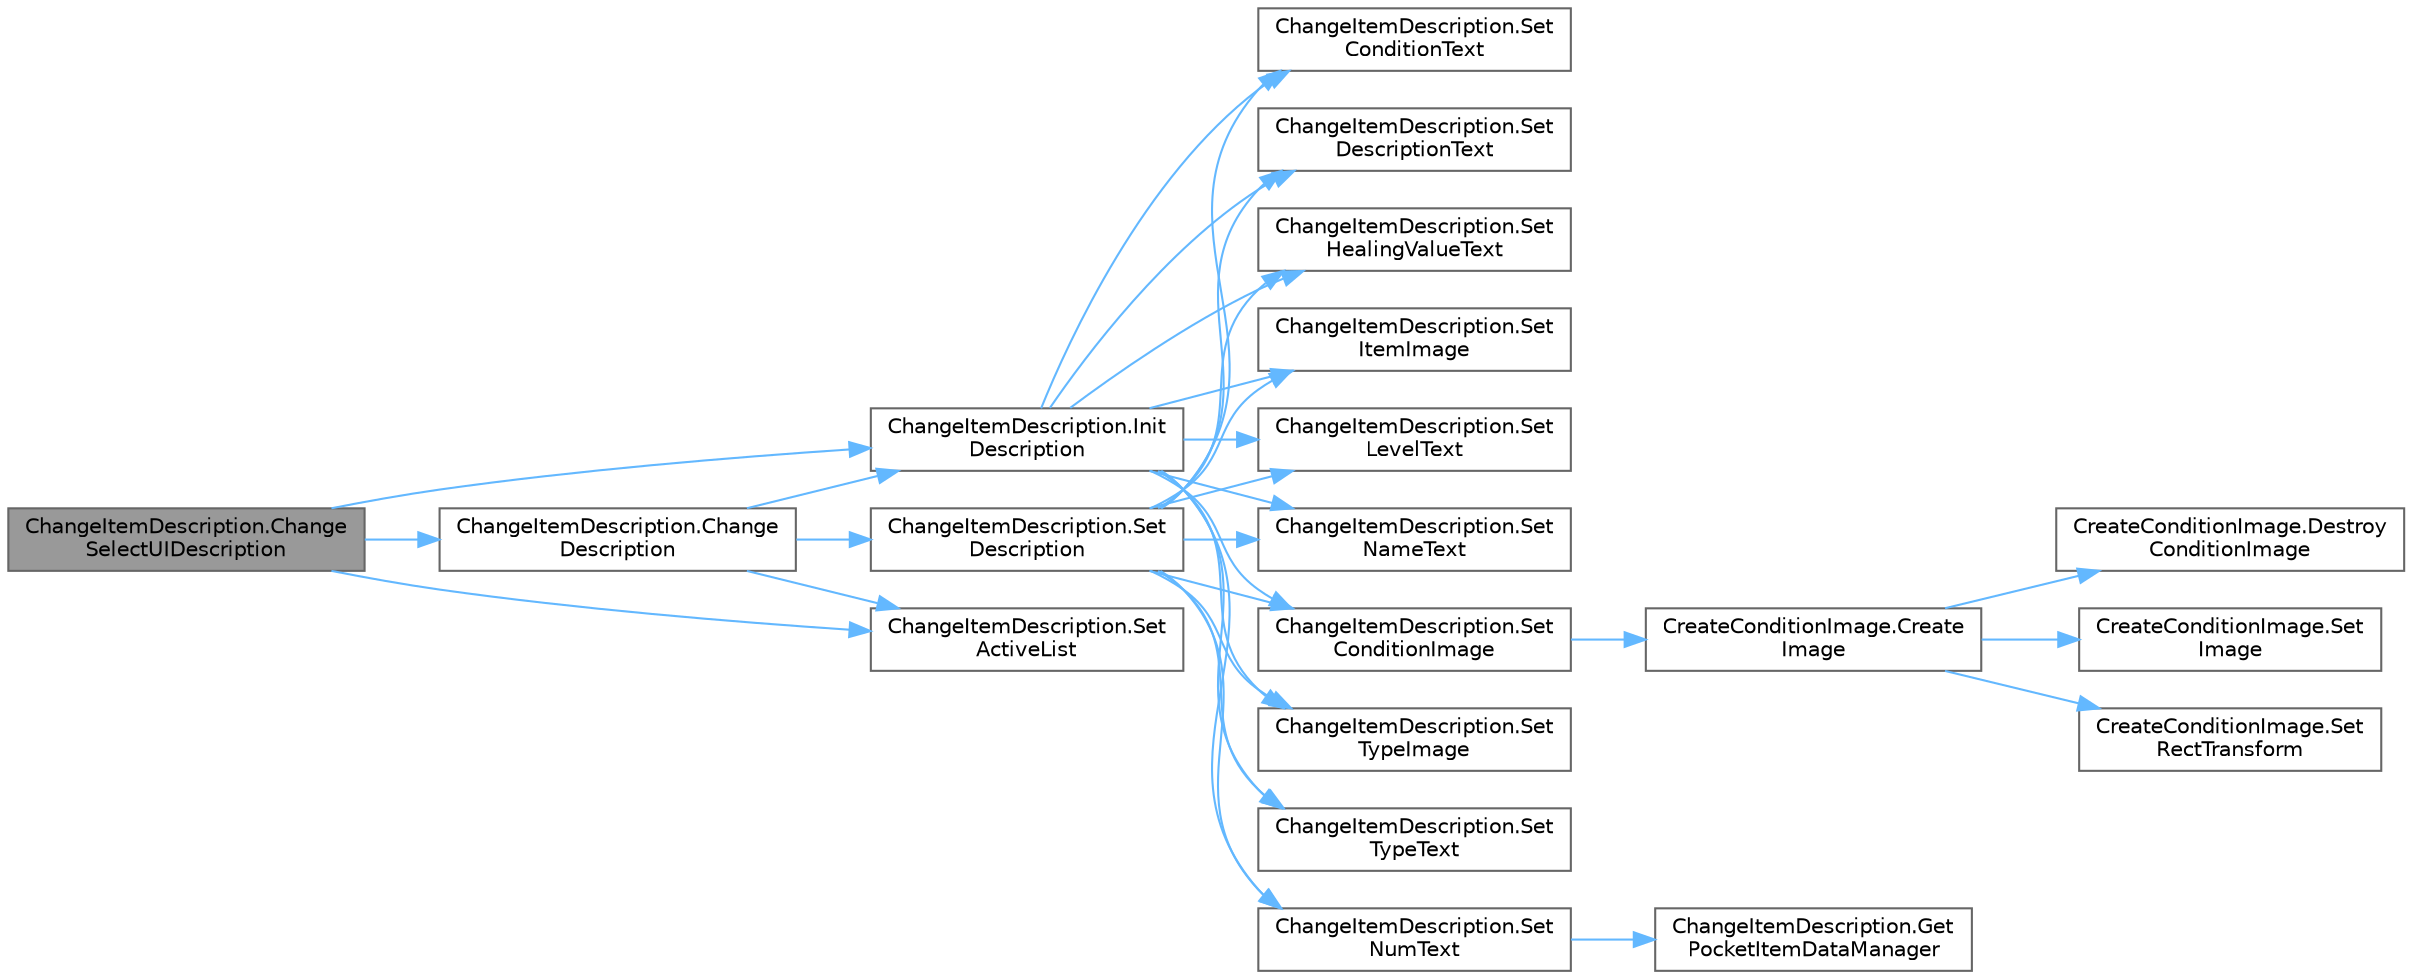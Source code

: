digraph "ChangeItemDescription.ChangeSelectUIDescription"
{
 // LATEX_PDF_SIZE
  bgcolor="transparent";
  edge [fontname=Helvetica,fontsize=10,labelfontname=Helvetica,labelfontsize=10];
  node [fontname=Helvetica,fontsize=10,shape=box,height=0.2,width=0.4];
  rankdir="LR";
  Node1 [id="Node000001",label="ChangeItemDescription.Change\lSelectUIDescription",height=0.2,width=0.4,color="gray40", fillcolor="grey60", style="filled", fontcolor="black",tooltip=" "];
  Node1 -> Node2 [id="edge32_Node000001_Node000002",color="steelblue1",style="solid",tooltip=" "];
  Node2 [id="Node000002",label="ChangeItemDescription.Change\lDescription",height=0.2,width=0.4,color="grey40", fillcolor="white", style="filled",URL="$class_change_item_description.html#a39465c7eac4eeb08c1584153c2c32d4b",tooltip=" "];
  Node2 -> Node3 [id="edge33_Node000002_Node000003",color="steelblue1",style="solid",tooltip=" "];
  Node3 [id="Node000003",label="ChangeItemDescription.Init\lDescription",height=0.2,width=0.4,color="grey40", fillcolor="white", style="filled",URL="$class_change_item_description.html#a8fea78d4ad9d25fed84d8b30b905ad88",tooltip=" "];
  Node3 -> Node4 [id="edge34_Node000003_Node000004",color="steelblue1",style="solid",tooltip=" "];
  Node4 [id="Node000004",label="ChangeItemDescription.Set\lConditionImage",height=0.2,width=0.4,color="grey40", fillcolor="white", style="filled",URL="$class_change_item_description.html#aa185820af5921746ce678ddf4e957cf3",tooltip=" "];
  Node4 -> Node5 [id="edge35_Node000004_Node000005",color="steelblue1",style="solid",tooltip=" "];
  Node5 [id="Node000005",label="CreateConditionImage.Create\lImage",height=0.2,width=0.4,color="grey40", fillcolor="white", style="filled",URL="$class_create_condition_image.html#a9603eed3ccdae658bf880d2e557f02e6",tooltip=" "];
  Node5 -> Node6 [id="edge36_Node000005_Node000006",color="steelblue1",style="solid",tooltip=" "];
  Node6 [id="Node000006",label="CreateConditionImage.Destroy\lConditionImage",height=0.2,width=0.4,color="grey40", fillcolor="white", style="filled",URL="$class_create_condition_image.html#a159795bea19415be7c8e0fdad6a88c16",tooltip=" "];
  Node5 -> Node7 [id="edge37_Node000005_Node000007",color="steelblue1",style="solid",tooltip=" "];
  Node7 [id="Node000007",label="CreateConditionImage.Set\lImage",height=0.2,width=0.4,color="grey40", fillcolor="white", style="filled",URL="$class_create_condition_image.html#ab38aa7fcd00e6061cc361f1045c7a65f",tooltip=" "];
  Node5 -> Node8 [id="edge38_Node000005_Node000008",color="steelblue1",style="solid",tooltip=" "];
  Node8 [id="Node000008",label="CreateConditionImage.Set\lRectTransform",height=0.2,width=0.4,color="grey40", fillcolor="white", style="filled",URL="$class_create_condition_image.html#aef971bb4aaf167e2af69e71299a5164e",tooltip=" "];
  Node3 -> Node9 [id="edge39_Node000003_Node000009",color="steelblue1",style="solid",tooltip=" "];
  Node9 [id="Node000009",label="ChangeItemDescription.Set\lConditionText",height=0.2,width=0.4,color="grey40", fillcolor="white", style="filled",URL="$class_change_item_description.html#a9428b047a02113ad7d84e82e7c53347e",tooltip=" "];
  Node3 -> Node10 [id="edge40_Node000003_Node000010",color="steelblue1",style="solid",tooltip=" "];
  Node10 [id="Node000010",label="ChangeItemDescription.Set\lDescriptionText",height=0.2,width=0.4,color="grey40", fillcolor="white", style="filled",URL="$class_change_item_description.html#adb1ebfa967778858c3914e4bc5efbd0f",tooltip=" "];
  Node3 -> Node11 [id="edge41_Node000003_Node000011",color="steelblue1",style="solid",tooltip=" "];
  Node11 [id="Node000011",label="ChangeItemDescription.Set\lHealingValueText",height=0.2,width=0.4,color="grey40", fillcolor="white", style="filled",URL="$class_change_item_description.html#aa1b05f79f4eb415b9ca36d3af768fec4",tooltip=" "];
  Node3 -> Node12 [id="edge42_Node000003_Node000012",color="steelblue1",style="solid",tooltip=" "];
  Node12 [id="Node000012",label="ChangeItemDescription.Set\lItemImage",height=0.2,width=0.4,color="grey40", fillcolor="white", style="filled",URL="$class_change_item_description.html#a9f66e8cf3c8009b6029632d024c9ec31",tooltip=" "];
  Node3 -> Node13 [id="edge43_Node000003_Node000013",color="steelblue1",style="solid",tooltip=" "];
  Node13 [id="Node000013",label="ChangeItemDescription.Set\lLevelText",height=0.2,width=0.4,color="grey40", fillcolor="white", style="filled",URL="$class_change_item_description.html#ad8d9c84b5f93d3bbf430690f17a60f37",tooltip=" "];
  Node3 -> Node14 [id="edge44_Node000003_Node000014",color="steelblue1",style="solid",tooltip=" "];
  Node14 [id="Node000014",label="ChangeItemDescription.Set\lNameText",height=0.2,width=0.4,color="grey40", fillcolor="white", style="filled",URL="$class_change_item_description.html#a3ec87231626383d41e2880588e1b680f",tooltip=" "];
  Node3 -> Node15 [id="edge45_Node000003_Node000015",color="steelblue1",style="solid",tooltip=" "];
  Node15 [id="Node000015",label="ChangeItemDescription.Set\lNumText",height=0.2,width=0.4,color="grey40", fillcolor="white", style="filled",URL="$class_change_item_description.html#a5250daf10f3b969e12506a26baae64b7",tooltip=" "];
  Node15 -> Node16 [id="edge46_Node000015_Node000016",color="steelblue1",style="solid",tooltip=" "];
  Node16 [id="Node000016",label="ChangeItemDescription.Get\lPocketItemDataManager",height=0.2,width=0.4,color="grey40", fillcolor="white", style="filled",URL="$class_change_item_description.html#a93b44386a6c1982756a07f380a8e9716",tooltip=" "];
  Node3 -> Node17 [id="edge47_Node000003_Node000017",color="steelblue1",style="solid",tooltip=" "];
  Node17 [id="Node000017",label="ChangeItemDescription.Set\lTypeImage",height=0.2,width=0.4,color="grey40", fillcolor="white", style="filled",URL="$class_change_item_description.html#a8c37b1ca4fad6670c3b9c105ac77e706",tooltip=" "];
  Node3 -> Node18 [id="edge48_Node000003_Node000018",color="steelblue1",style="solid",tooltip=" "];
  Node18 [id="Node000018",label="ChangeItemDescription.Set\lTypeText",height=0.2,width=0.4,color="grey40", fillcolor="white", style="filled",URL="$class_change_item_description.html#a7611e7ccedb5b7ae0e7ba93c0721f296",tooltip=" "];
  Node2 -> Node19 [id="edge49_Node000002_Node000019",color="steelblue1",style="solid",tooltip=" "];
  Node19 [id="Node000019",label="ChangeItemDescription.Set\lActiveList",height=0.2,width=0.4,color="grey40", fillcolor="white", style="filled",URL="$class_change_item_description.html#a25731aff5117c8141b0f5daf41dd9988",tooltip=" "];
  Node2 -> Node20 [id="edge50_Node000002_Node000020",color="steelblue1",style="solid",tooltip=" "];
  Node20 [id="Node000020",label="ChangeItemDescription.Set\lDescription",height=0.2,width=0.4,color="grey40", fillcolor="white", style="filled",URL="$class_change_item_description.html#a80f1cb0c60ae117de04d58a221747612",tooltip=" "];
  Node20 -> Node4 [id="edge51_Node000020_Node000004",color="steelblue1",style="solid",tooltip=" "];
  Node20 -> Node9 [id="edge52_Node000020_Node000009",color="steelblue1",style="solid",tooltip=" "];
  Node20 -> Node10 [id="edge53_Node000020_Node000010",color="steelblue1",style="solid",tooltip=" "];
  Node20 -> Node11 [id="edge54_Node000020_Node000011",color="steelblue1",style="solid",tooltip=" "];
  Node20 -> Node12 [id="edge55_Node000020_Node000012",color="steelblue1",style="solid",tooltip=" "];
  Node20 -> Node13 [id="edge56_Node000020_Node000013",color="steelblue1",style="solid",tooltip=" "];
  Node20 -> Node14 [id="edge57_Node000020_Node000014",color="steelblue1",style="solid",tooltip=" "];
  Node20 -> Node15 [id="edge58_Node000020_Node000015",color="steelblue1",style="solid",tooltip=" "];
  Node20 -> Node17 [id="edge59_Node000020_Node000017",color="steelblue1",style="solid",tooltip=" "];
  Node20 -> Node18 [id="edge60_Node000020_Node000018",color="steelblue1",style="solid",tooltip=" "];
  Node1 -> Node3 [id="edge61_Node000001_Node000003",color="steelblue1",style="solid",tooltip=" "];
  Node1 -> Node19 [id="edge62_Node000001_Node000019",color="steelblue1",style="solid",tooltip=" "];
}
